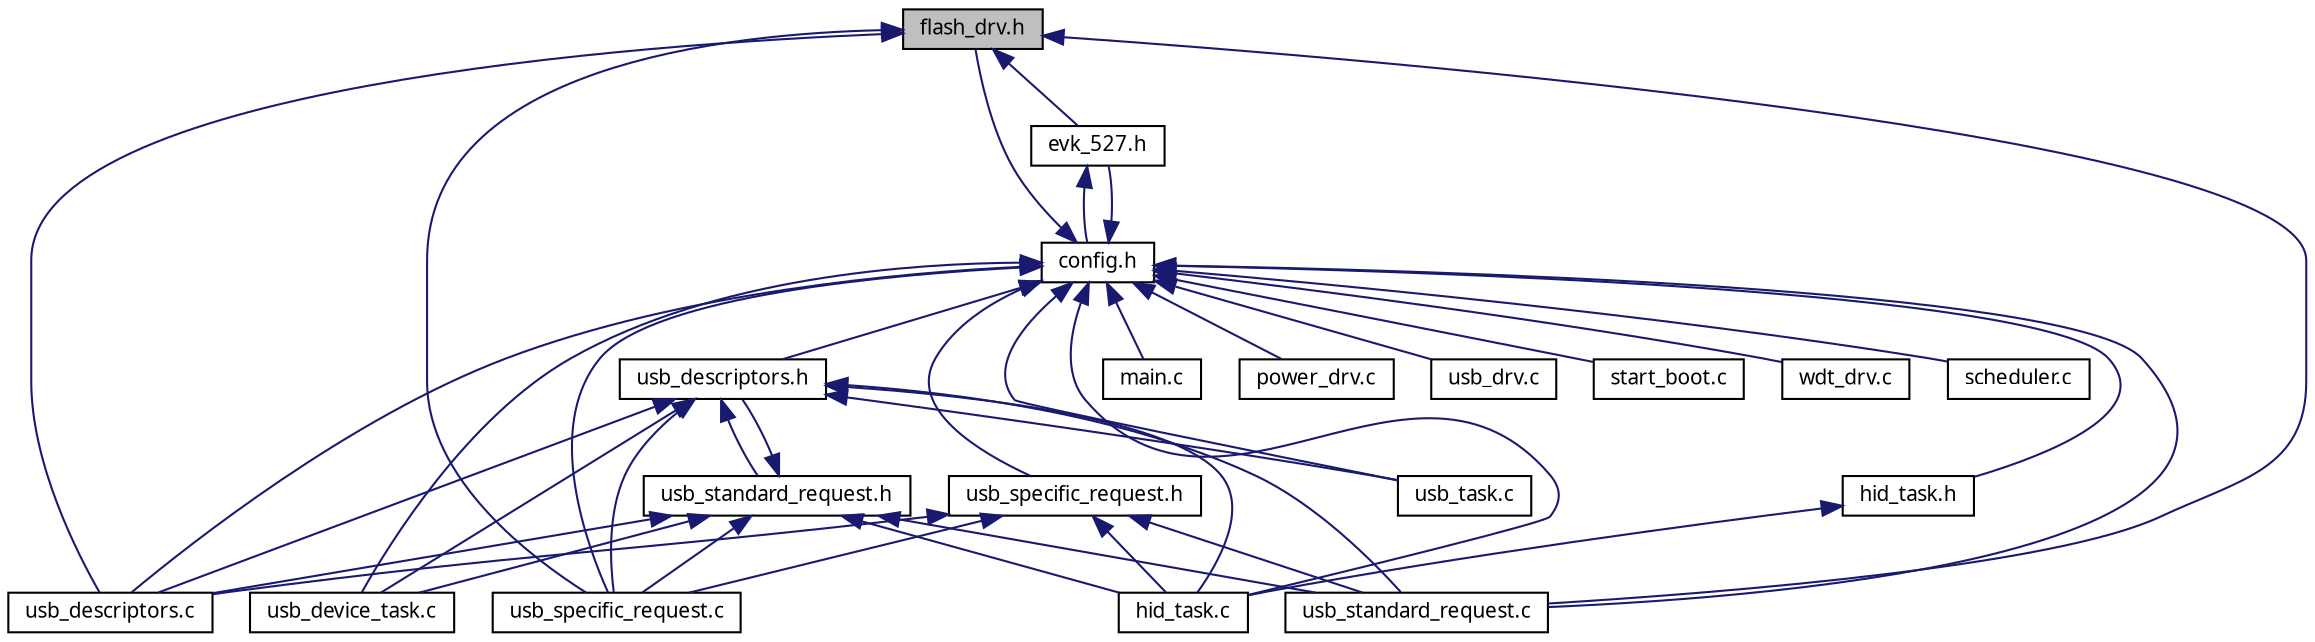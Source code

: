 digraph G
{
  edge [fontname="FreeSans.ttf",fontsize=10,labelfontname="FreeSans.ttf",labelfontsize=10];
  node [fontname="FreeSans.ttf",fontsize=10,shape=record];
  Node1 [label="flash_drv.h",height=0.2,width=0.4,color="black", fillcolor="grey75", style="filled" fontcolor="black"];
  Node1 -> Node2 [dir=back,color="midnightblue",fontsize=10,style="solid",fontname="FreeSans.ttf"];
  Node2 [label="usb_descriptors.c",height=0.2,width=0.4,color="black", fillcolor="white", style="filled",URL="$a00036.html"];
  Node1 -> Node3 [dir=back,color="midnightblue",fontsize=10,style="solid",fontname="FreeSans.ttf"];
  Node3 [label="usb_specific_request.c",height=0.2,width=0.4,color="black", fillcolor="white", style="filled",URL="$a00042.html"];
  Node1 -> Node4 [dir=back,color="midnightblue",fontsize=10,style="solid",fontname="FreeSans.ttf"];
  Node4 [label="evk_527.h",height=0.2,width=0.4,color="black", fillcolor="white", style="filled",URL="$a00021.html"];
  Node4 -> Node5 [dir=back,color="midnightblue",fontsize=10,style="solid",fontname="FreeSans.ttf"];
  Node5 [label="config.h",height=0.2,width=0.4,color="black", fillcolor="white", style="filled",URL="$a00020.html"];
  Node5 -> Node6 [dir=back,color="midnightblue",fontsize=10,style="solid",fontname="FreeSans.ttf"];
  Node6 [label="hid_task.c",height=0.2,width=0.4,color="black", fillcolor="white", style="filled",URL="$a00023.html"];
  Node5 -> Node7 [dir=back,color="midnightblue",fontsize=10,style="solid",fontname="FreeSans.ttf"];
  Node7 [label="hid_task.h",height=0.2,width=0.4,color="black", fillcolor="white", style="filled",URL="$a00024.html"];
  Node7 -> Node6 [dir=back,color="midnightblue",fontsize=10,style="solid",fontname="FreeSans.ttf"];
  Node5 -> Node8 [dir=back,color="midnightblue",fontsize=10,style="solid",fontname="FreeSans.ttf"];
  Node8 [label="usb_descriptors.h",height=0.2,width=0.4,color="black", fillcolor="white", style="filled",URL="$a00037.html"];
  Node8 -> Node6 [dir=back,color="midnightblue",fontsize=10,style="solid",fontname="FreeSans.ttf"];
  Node8 -> Node2 [dir=back,color="midnightblue",fontsize=10,style="solid",fontname="FreeSans.ttf"];
  Node8 -> Node3 [dir=back,color="midnightblue",fontsize=10,style="solid",fontname="FreeSans.ttf"];
  Node8 -> Node9 [dir=back,color="midnightblue",fontsize=10,style="solid",fontname="FreeSans.ttf"];
  Node9 [label="usb_device_task.c",height=0.2,width=0.4,color="black", fillcolor="white", style="filled",URL="$a00038.html"];
  Node8 -> Node10 [dir=back,color="midnightblue",fontsize=10,style="solid",fontname="FreeSans.ttf"];
  Node10 [label="usb_standard_request.c",height=0.2,width=0.4,color="black", fillcolor="white", style="filled",URL="$a00044.html"];
  Node8 -> Node11 [dir=back,color="midnightblue",fontsize=10,style="solid",fontname="FreeSans.ttf"];
  Node11 [label="usb_standard_request.h",height=0.2,width=0.4,color="black", fillcolor="white", style="filled",URL="$a00045.html"];
  Node11 -> Node8 [dir=back,color="midnightblue",fontsize=10,style="solid",fontname="FreeSans.ttf"];
  Node11 -> Node6 [dir=back,color="midnightblue",fontsize=10,style="solid",fontname="FreeSans.ttf"];
  Node11 -> Node2 [dir=back,color="midnightblue",fontsize=10,style="solid",fontname="FreeSans.ttf"];
  Node11 -> Node3 [dir=back,color="midnightblue",fontsize=10,style="solid",fontname="FreeSans.ttf"];
  Node11 -> Node9 [dir=back,color="midnightblue",fontsize=10,style="solid",fontname="FreeSans.ttf"];
  Node11 -> Node10 [dir=back,color="midnightblue",fontsize=10,style="solid",fontname="FreeSans.ttf"];
  Node8 -> Node12 [dir=back,color="midnightblue",fontsize=10,style="solid",fontname="FreeSans.ttf"];
  Node12 [label="usb_task.c",height=0.2,width=0.4,color="black", fillcolor="white", style="filled",URL="$a00046.html"];
  Node5 -> Node13 [dir=back,color="midnightblue",fontsize=10,style="solid",fontname="FreeSans.ttf"];
  Node13 [label="usb_specific_request.h",height=0.2,width=0.4,color="black", fillcolor="white", style="filled",URL="$a00043.html"];
  Node13 -> Node6 [dir=back,color="midnightblue",fontsize=10,style="solid",fontname="FreeSans.ttf"];
  Node13 -> Node2 [dir=back,color="midnightblue",fontsize=10,style="solid",fontname="FreeSans.ttf"];
  Node13 -> Node3 [dir=back,color="midnightblue",fontsize=10,style="solid",fontname="FreeSans.ttf"];
  Node13 -> Node10 [dir=back,color="midnightblue",fontsize=10,style="solid",fontname="FreeSans.ttf"];
  Node5 -> Node14 [dir=back,color="midnightblue",fontsize=10,style="solid",fontname="FreeSans.ttf"];
  Node14 [label="main.c",height=0.2,width=0.4,color="black", fillcolor="white", style="filled",URL="$a00025.html"];
  Node5 -> Node2 [dir=back,color="midnightblue",fontsize=10,style="solid",fontname="FreeSans.ttf"];
  Node5 -> Node3 [dir=back,color="midnightblue",fontsize=10,style="solid",fontname="FreeSans.ttf"];
  Node5 -> Node4 [dir=back,color="midnightblue",fontsize=10,style="solid",fontname="FreeSans.ttf"];
  Node5 -> Node1 [dir=back,color="midnightblue",fontsize=10,style="solid",fontname="FreeSans.ttf"];
  Node5 -> Node15 [dir=back,color="midnightblue",fontsize=10,style="solid",fontname="FreeSans.ttf"];
  Node15 [label="power_drv.c",height=0.2,width=0.4,color="black", fillcolor="white", style="filled",URL="$a00028.html"];
  Node5 -> Node16 [dir=back,color="midnightblue",fontsize=10,style="solid",fontname="FreeSans.ttf"];
  Node16 [label="usb_drv.c",height=0.2,width=0.4,color="black", fillcolor="white", style="filled",URL="$a00040.html"];
  Node5 -> Node17 [dir=back,color="midnightblue",fontsize=10,style="solid",fontname="FreeSans.ttf"];
  Node17 [label="start_boot.c",height=0.2,width=0.4,color="black", fillcolor="white", style="filled",URL="$a00032.html"];
  Node5 -> Node18 [dir=back,color="midnightblue",fontsize=10,style="solid",fontname="FreeSans.ttf"];
  Node18 [label="wdt_drv.c",height=0.2,width=0.4,color="black", fillcolor="white", style="filled",URL="$a00048.html"];
  Node5 -> Node19 [dir=back,color="midnightblue",fontsize=10,style="solid",fontname="FreeSans.ttf"];
  Node19 [label="scheduler.c",height=0.2,width=0.4,color="black", fillcolor="white", style="filled",URL="$a00030.html"];
  Node5 -> Node9 [dir=back,color="midnightblue",fontsize=10,style="solid",fontname="FreeSans.ttf"];
  Node5 -> Node10 [dir=back,color="midnightblue",fontsize=10,style="solid",fontname="FreeSans.ttf"];
  Node5 -> Node12 [dir=back,color="midnightblue",fontsize=10,style="solid",fontname="FreeSans.ttf"];
  Node1 -> Node10 [dir=back,color="midnightblue",fontsize=10,style="solid",fontname="FreeSans.ttf"];
}
